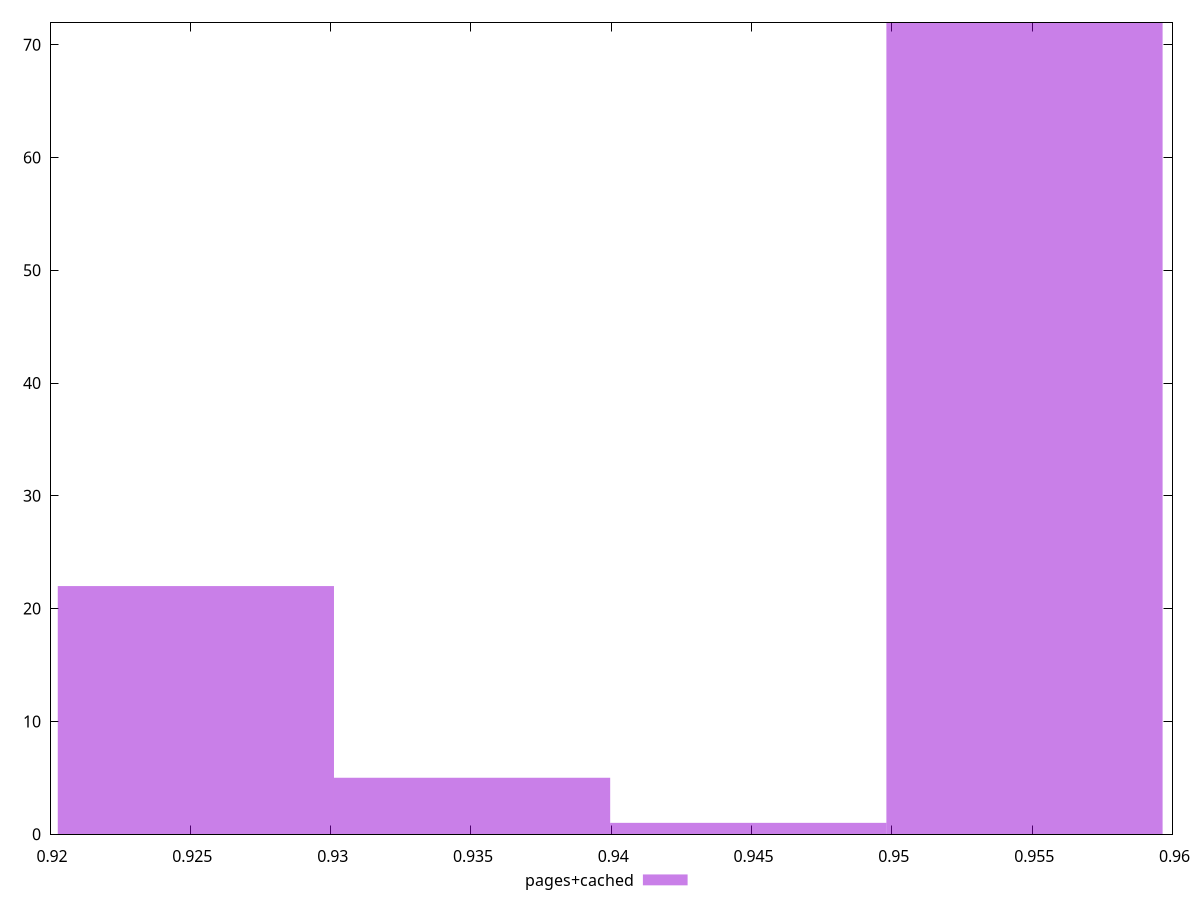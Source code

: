 $_pagesCached <<EOF
0.9547257574888071 72
0.9251981567417306 22
0.9448832239064482 1
0.9350406903240893 5
EOF
set key outside below
set terminal pngcairo
set output "report_00004_2020-11-02T20-21-41.718Z/first-contentful-paint/pages+cached//hist.png"
set yrange [0:72]
set boxwidth 0.009842533582358835
set style fill transparent solid 0.5 noborder
plot $_pagesCached title "pages+cached" with boxes ,